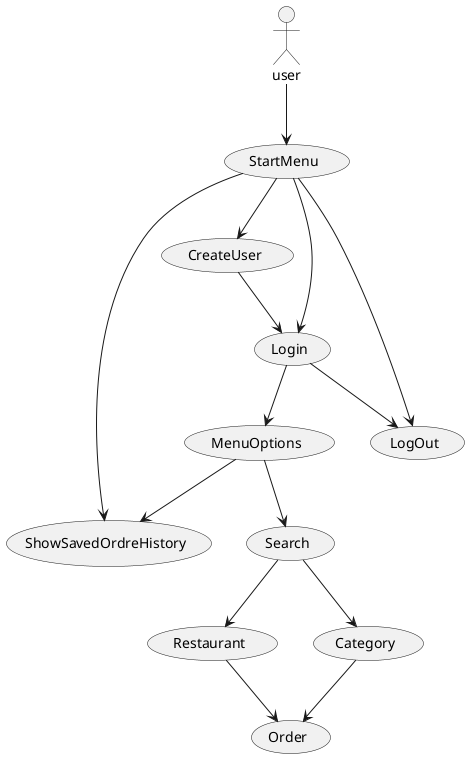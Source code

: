 @startuml
'https://plantuml.com/use-case-diagram

  actor user

  usecase "StartMenu" as UC1
  usecase "CreateUser" as UC2
  usecase "Login" as UC3
  usecase "MenuOptions" as UC4
  usecase "Search" as UC5
  usecase "Restaurant" as UC6
  usecase "Category" as UC7
  usecase "Order" as UC8
  usecase "ShowSavedOrdreHistory" as UC9
  usecase "LogOut" as UC10


user --> UC1
UC1 --> UC9
UC1 --> UC2
UC1 --> UC10
UC2 --> UC3
UC1 --> UC3
UC3 --> UC4
UC3 --> UC10
UC4 --> UC5
UC5 --> UC6
UC6 --> UC8
UC5 --> UC7
UC7 --> UC8
UC4 --> UC9





@enduml


